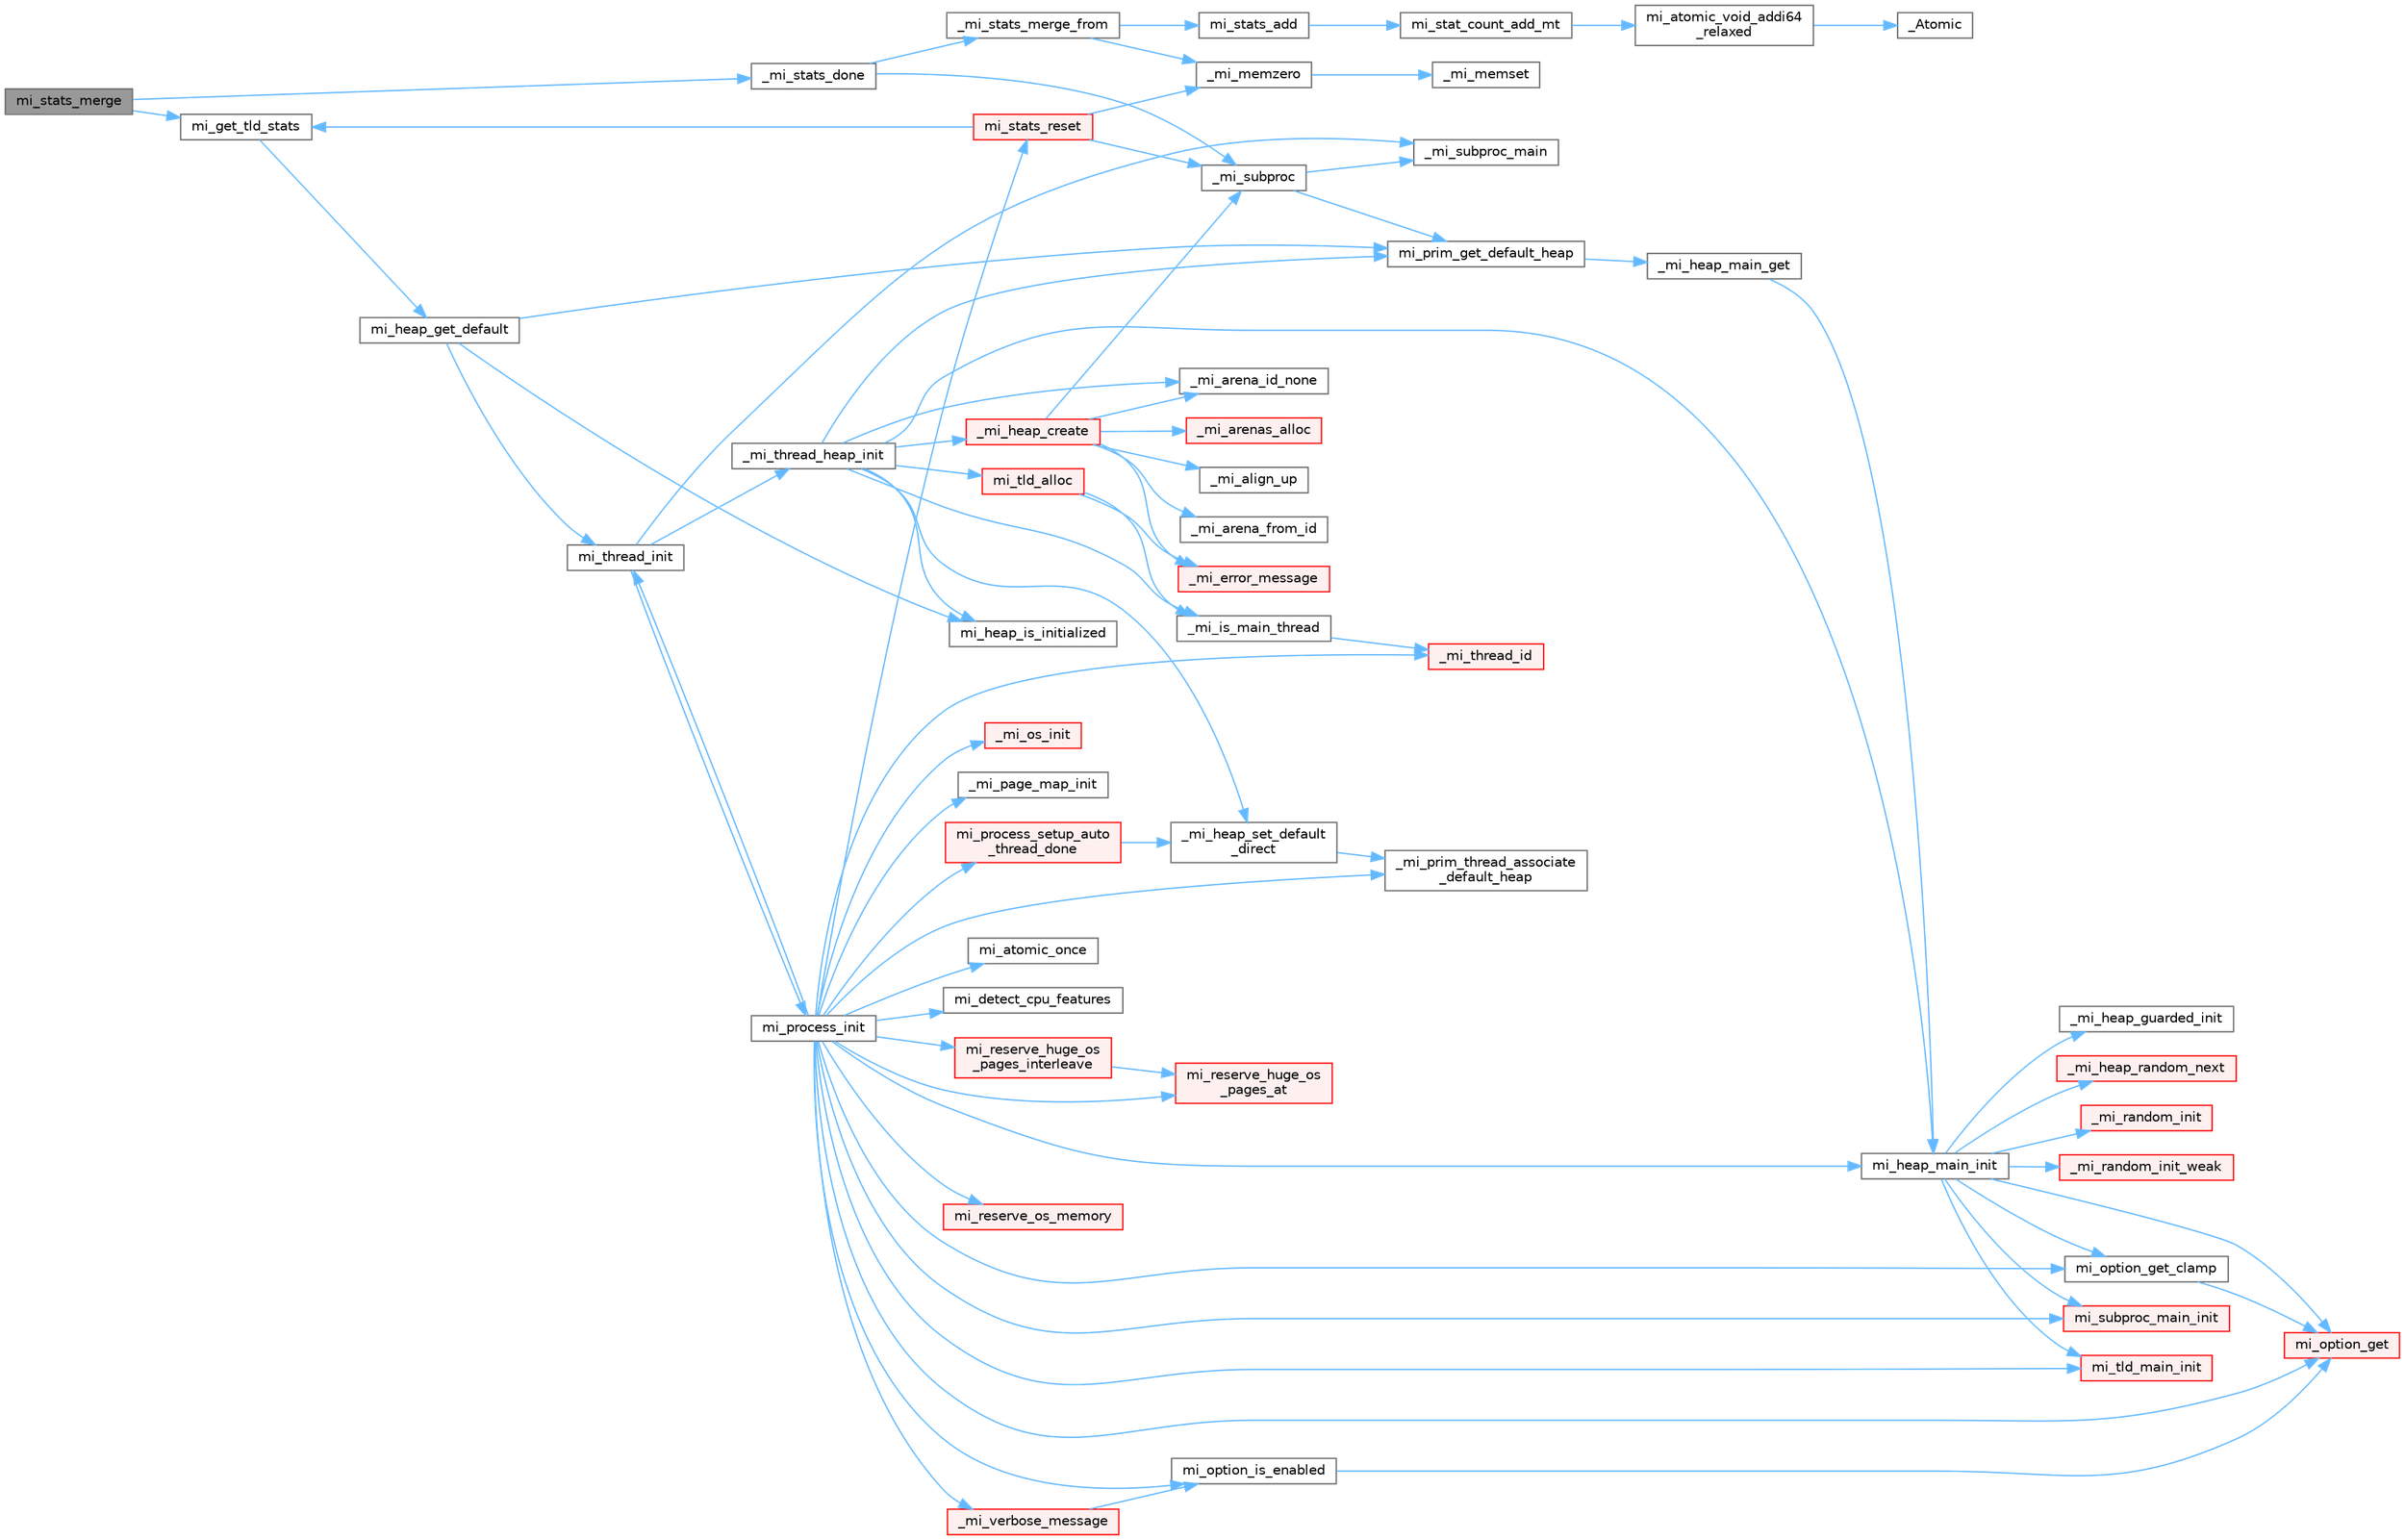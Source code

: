 digraph "mi_stats_merge"
{
 // LATEX_PDF_SIZE
  bgcolor="transparent";
  edge [fontname=Helvetica,fontsize=10,labelfontname=Helvetica,labelfontsize=10];
  node [fontname=Helvetica,fontsize=10,shape=box,height=0.2,width=0.4];
  rankdir="LR";
  Node1 [id="Node000001",label="mi_stats_merge",height=0.2,width=0.4,color="gray40", fillcolor="grey60", style="filled", fontcolor="black",tooltip="Merge thread local statistics with the main statistics and reset."];
  Node1 -> Node2 [id="edge1_Node000001_Node000002",color="steelblue1",style="solid",tooltip=" "];
  Node2 [id="Node000002",label="_mi_stats_done",height=0.2,width=0.4,color="grey40", fillcolor="white", style="filled",URL="$stats_8c.html#a9e3bc7b58618b64edab4ad29371b2163",tooltip=" "];
  Node2 -> Node3 [id="edge2_Node000002_Node000003",color="steelblue1",style="solid",tooltip=" "];
  Node3 [id="Node000003",label="_mi_stats_merge_from",height=0.2,width=0.4,color="grey40", fillcolor="white", style="filled",URL="$stats_8c.html#a92541ad4e6f15267c0c3630e5b693b1a",tooltip=" "];
  Node3 -> Node4 [id="edge3_Node000003_Node000004",color="steelblue1",style="solid",tooltip=" "];
  Node4 [id="Node000004",label="_mi_memzero",height=0.2,width=0.4,color="grey40", fillcolor="white", style="filled",URL="$_e_a_s_t_l_2packages_2mimalloc_2include_2mimalloc_2internal_8h.html#a621a19b2339e1a1d23f8bc1a96eb3b54",tooltip=" "];
  Node4 -> Node5 [id="edge4_Node000004_Node000005",color="steelblue1",style="solid",tooltip=" "];
  Node5 [id="Node000005",label="_mi_memset",height=0.2,width=0.4,color="grey40", fillcolor="white", style="filled",URL="$_e_a_s_t_l_2packages_2mimalloc_2include_2mimalloc_2internal_8h.html#ae042f084f894809035813d45e3c43561",tooltip=" "];
  Node3 -> Node6 [id="edge5_Node000003_Node000006",color="steelblue1",style="solid",tooltip=" "];
  Node6 [id="Node000006",label="mi_stats_add",height=0.2,width=0.4,color="grey40", fillcolor="white", style="filled",URL="$stats_8c.html#a6d479a1f19d6cbb13d9c7b61ab717d2d",tooltip=" "];
  Node6 -> Node7 [id="edge6_Node000006_Node000007",color="steelblue1",style="solid",tooltip=" "];
  Node7 [id="Node000007",label="mi_stat_count_add_mt",height=0.2,width=0.4,color="grey40", fillcolor="white", style="filled",URL="$stats_8c.html#adc6295dc8e743de4ead446ec9d71c2d6",tooltip=" "];
  Node7 -> Node8 [id="edge7_Node000007_Node000008",color="steelblue1",style="solid",tooltip=" "];
  Node8 [id="Node000008",label="mi_atomic_void_addi64\l_relaxed",height=0.2,width=0.4,color="grey40", fillcolor="white", style="filled",URL="$_e_a_s_t_l_2packages_2mimalloc_2include_2mimalloc_2atomic_8h.html#a8c409230e855dc33934321b145b7b5a5",tooltip=" "];
  Node8 -> Node9 [id="edge8_Node000008_Node000009",color="steelblue1",style="solid",tooltip=" "];
  Node9 [id="Node000009",label="_Atomic",height=0.2,width=0.4,color="grey40", fillcolor="white", style="filled",URL="$_e_a_s_t_l_2packages_2mimalloc_2include_2mimalloc_2atomic_8h.html#ad0b719b7389c8c7c8bb0df7aca86b628",tooltip=" "];
  Node2 -> Node10 [id="edge9_Node000002_Node000010",color="steelblue1",style="solid",tooltip=" "];
  Node10 [id="Node000010",label="_mi_subproc",height=0.2,width=0.4,color="grey40", fillcolor="white", style="filled",URL="$_e_a_s_t_l_2packages_2mimalloc_2src_2init_8c.html#ad7ba0b811f08490a3e64e9a7b3a03486",tooltip=" "];
  Node10 -> Node11 [id="edge10_Node000010_Node000011",color="steelblue1",style="solid",tooltip=" "];
  Node11 [id="Node000011",label="_mi_subproc_main",height=0.2,width=0.4,color="grey40", fillcolor="white", style="filled",URL="$_e_a_s_t_l_2packages_2mimalloc_2src_2init_8c.html#ab41c4f33f8195e6f62d943dc4d0a8d8a",tooltip=" "];
  Node10 -> Node12 [id="edge11_Node000010_Node000012",color="steelblue1",style="solid",tooltip=" "];
  Node12 [id="Node000012",label="mi_prim_get_default_heap",height=0.2,width=0.4,color="grey40", fillcolor="white", style="filled",URL="$prim_8h.html#a986e62564728229db3ccecbd6e97fd98",tooltip=" "];
  Node12 -> Node13 [id="edge12_Node000012_Node000013",color="steelblue1",style="solid",tooltip=" "];
  Node13 [id="Node000013",label="_mi_heap_main_get",height=0.2,width=0.4,color="grey40", fillcolor="white", style="filled",URL="$_e_a_s_t_l_2packages_2mimalloc_2src_2init_8c.html#a1feeb4148fb048caf23361152895a55c",tooltip=" "];
  Node13 -> Node14 [id="edge13_Node000013_Node000014",color="steelblue1",style="solid",tooltip=" "];
  Node14 [id="Node000014",label="mi_heap_main_init",height=0.2,width=0.4,color="grey40", fillcolor="white", style="filled",URL="$_e_a_s_t_l_2packages_2mimalloc_2src_2init_8c.html#a5d8b12ae7942ecf3eb4e8ffd313a263a",tooltip=" "];
  Node14 -> Node15 [id="edge14_Node000014_Node000015",color="steelblue1",style="solid",tooltip=" "];
  Node15 [id="Node000015",label="_mi_heap_guarded_init",height=0.2,width=0.4,color="grey40", fillcolor="white", style="filled",URL="$_e_a_s_t_l_2packages_2mimalloc_2src_2init_8c.html#a70e3672a1e08dcb5e7e311d403693394",tooltip=" "];
  Node14 -> Node16 [id="edge15_Node000014_Node000016",color="steelblue1",style="solid",tooltip=" "];
  Node16 [id="Node000016",label="_mi_heap_random_next",height=0.2,width=0.4,color="red", fillcolor="#FFF0F0", style="filled",URL="$heap_8c.html#a68ddb5f2c595ea9d4e8d450342b4713c",tooltip=" "];
  Node14 -> Node22 [id="edge16_Node000014_Node000022",color="steelblue1",style="solid",tooltip=" "];
  Node22 [id="Node000022",label="_mi_random_init",height=0.2,width=0.4,color="red", fillcolor="#FFF0F0", style="filled",URL="$random_8c.html#aca9dc8a900f1b727e326063778b2eee1",tooltip=" "];
  Node14 -> Node68 [id="edge17_Node000014_Node000068",color="steelblue1",style="solid",tooltip=" "];
  Node68 [id="Node000068",label="_mi_random_init_weak",height=0.2,width=0.4,color="red", fillcolor="#FFF0F0", style="filled",URL="$random_8c.html#a6bfdbdbf180aa56ff5697e0f2e3ca49a",tooltip=" "];
  Node14 -> Node31 [id="edge18_Node000014_Node000031",color="steelblue1",style="solid",tooltip=" "];
  Node31 [id="Node000031",label="mi_option_get",height=0.2,width=0.4,color="red", fillcolor="#FFF0F0", style="filled",URL="$group__options.html#ga7e8af195cc81d3fa64ccf2662caa565a",tooltip=" "];
  Node14 -> Node69 [id="edge19_Node000014_Node000069",color="steelblue1",style="solid",tooltip=" "];
  Node69 [id="Node000069",label="mi_option_get_clamp",height=0.2,width=0.4,color="grey40", fillcolor="white", style="filled",URL="$group__options.html#ga96ad9c406338bd314cfe878cfc9bf723",tooltip=" "];
  Node69 -> Node31 [id="edge20_Node000069_Node000031",color="steelblue1",style="solid",tooltip=" "];
  Node14 -> Node70 [id="edge21_Node000014_Node000070",color="steelblue1",style="solid",tooltip=" "];
  Node70 [id="Node000070",label="mi_subproc_main_init",height=0.2,width=0.4,color="red", fillcolor="#FFF0F0", style="filled",URL="$_e_a_s_t_l_2packages_2mimalloc_2src_2init_8c.html#a51b6f4fa5d8cbde3881bf41e2a9d7a73",tooltip=" "];
  Node14 -> Node73 [id="edge22_Node000014_Node000073",color="steelblue1",style="solid",tooltip=" "];
  Node73 [id="Node000073",label="mi_tld_main_init",height=0.2,width=0.4,color="red", fillcolor="#FFF0F0", style="filled",URL="$_e_a_s_t_l_2packages_2mimalloc_2src_2init_8c.html#a5b314759773d0dc745240cdf90e7f1b0",tooltip=" "];
  Node1 -> Node74 [id="edge23_Node000001_Node000074",color="steelblue1",style="solid",tooltip=" "];
  Node74 [id="Node000074",label="mi_get_tld_stats",height=0.2,width=0.4,color="grey40", fillcolor="white", style="filled",URL="$stats_8c.html#a0a1d15603c93612dc2c610ca37c433db",tooltip=" "];
  Node74 -> Node75 [id="edge24_Node000074_Node000075",color="steelblue1",style="solid",tooltip=" "];
  Node75 [id="Node000075",label="mi_heap_get_default",height=0.2,width=0.4,color="grey40", fillcolor="white", style="filled",URL="$group__heap.html#ga14c667a6e2c5d28762d8cb7d4e057909",tooltip=" "];
  Node75 -> Node76 [id="edge25_Node000075_Node000076",color="steelblue1",style="solid",tooltip=" "];
  Node76 [id="Node000076",label="mi_heap_is_initialized",height=0.2,width=0.4,color="grey40", fillcolor="white", style="filled",URL="$_e_a_s_t_l_2packages_2mimalloc_2include_2mimalloc_2internal_8h.html#a320c7d8a15c57974d3b105558a2a55e6",tooltip=" "];
  Node75 -> Node12 [id="edge26_Node000075_Node000012",color="steelblue1",style="solid",tooltip=" "];
  Node75 -> Node77 [id="edge27_Node000075_Node000077",color="steelblue1",style="solid",tooltip=" "];
  Node77 [id="Node000077",label="mi_thread_init",height=0.2,width=0.4,color="grey40", fillcolor="white", style="filled",URL="$group__extended.html#gaf8e73efc2cbca9ebfdfb166983a04c17",tooltip=" "];
  Node77 -> Node11 [id="edge28_Node000077_Node000011",color="steelblue1",style="solid",tooltip=" "];
  Node77 -> Node78 [id="edge29_Node000077_Node000078",color="steelblue1",style="solid",tooltip=" "];
  Node78 [id="Node000078",label="_mi_thread_heap_init",height=0.2,width=0.4,color="grey40", fillcolor="white", style="filled",URL="$_e_a_s_t_l_2packages_2mimalloc_2src_2init_8c.html#a0283a919d877156b297aadd6725d0a04",tooltip=" "];
  Node78 -> Node79 [id="edge30_Node000078_Node000079",color="steelblue1",style="solid",tooltip=" "];
  Node79 [id="Node000079",label="_mi_arena_id_none",height=0.2,width=0.4,color="grey40", fillcolor="white", style="filled",URL="$arena_8c.html#a3f182e53b3afc059fe50cb4ad6756dc1",tooltip=" "];
  Node78 -> Node80 [id="edge31_Node000078_Node000080",color="steelblue1",style="solid",tooltip=" "];
  Node80 [id="Node000080",label="_mi_heap_create",height=0.2,width=0.4,color="red", fillcolor="#FFF0F0", style="filled",URL="$heap_8c.html#ab157bb90e19404331b916893a0ad27a2",tooltip=" "];
  Node80 -> Node81 [id="edge32_Node000080_Node000081",color="steelblue1",style="solid",tooltip=" "];
  Node81 [id="Node000081",label="_mi_align_up",height=0.2,width=0.4,color="grey40", fillcolor="white", style="filled",URL="$_e_a_s_t_l_2packages_2mimalloc_2include_2mimalloc_2internal_8h.html#a7f35944d44d8a16365072023dd19e0da",tooltip=" "];
  Node80 -> Node82 [id="edge33_Node000080_Node000082",color="steelblue1",style="solid",tooltip=" "];
  Node82 [id="Node000082",label="_mi_arena_from_id",height=0.2,width=0.4,color="grey40", fillcolor="white", style="filled",URL="$arena_8c.html#a3b9deaaeb6e6725448b686d3025260ef",tooltip=" "];
  Node80 -> Node79 [id="edge34_Node000080_Node000079",color="steelblue1",style="solid",tooltip=" "];
  Node80 -> Node83 [id="edge35_Node000080_Node000083",color="steelblue1",style="solid",tooltip=" "];
  Node83 [id="Node000083",label="_mi_arenas_alloc",height=0.2,width=0.4,color="red", fillcolor="#FFF0F0", style="filled",URL="$arena_8c.html#aef9cc60b19204b141072ef923ee3d76f",tooltip=" "];
  Node80 -> Node149 [id="edge36_Node000080_Node000149",color="steelblue1",style="solid",tooltip=" "];
  Node149 [id="Node000149",label="_mi_error_message",height=0.2,width=0.4,color="red", fillcolor="#FFF0F0", style="filled",URL="$options_8c.html#a2bebc073bcaac71658e57bb260c2e426",tooltip=" "];
  Node80 -> Node10 [id="edge37_Node000080_Node000010",color="steelblue1",style="solid",tooltip=" "];
  Node78 -> Node258 [id="edge38_Node000078_Node000258",color="steelblue1",style="solid",tooltip=" "];
  Node258 [id="Node000258",label="_mi_heap_set_default\l_direct",height=0.2,width=0.4,color="grey40", fillcolor="white", style="filled",URL="$_e_a_s_t_l_2packages_2mimalloc_2src_2init_8c.html#a96662339b7c5ce88bc64ce34ac3afd62",tooltip=" "];
  Node258 -> Node259 [id="edge39_Node000258_Node000259",color="steelblue1",style="solid",tooltip=" "];
  Node259 [id="Node000259",label="_mi_prim_thread_associate\l_default_heap",height=0.2,width=0.4,color="grey40", fillcolor="white", style="filled",URL="$windows_2prim_8c.html#a14b6be498e17cdf74c6b5cb38c2ec306",tooltip=" "];
  Node78 -> Node48 [id="edge40_Node000078_Node000048",color="steelblue1",style="solid",tooltip=" "];
  Node48 [id="Node000048",label="_mi_is_main_thread",height=0.2,width=0.4,color="grey40", fillcolor="white", style="filled",URL="$_e_a_s_t_l_2packages_2mimalloc_2src_2init_8c.html#a008e0a28e7c86b15a04094d595e2c327",tooltip=" "];
  Node48 -> Node49 [id="edge41_Node000048_Node000049",color="steelblue1",style="solid",tooltip=" "];
  Node49 [id="Node000049",label="_mi_thread_id",height=0.2,width=0.4,color="red", fillcolor="#FFF0F0", style="filled",URL="$_e_a_s_t_l_2packages_2mimalloc_2src_2init_8c.html#a43068a36d7dea6ccf1e3558a27e22993",tooltip=" "];
  Node78 -> Node76 [id="edge42_Node000078_Node000076",color="steelblue1",style="solid",tooltip=" "];
  Node78 -> Node14 [id="edge43_Node000078_Node000014",color="steelblue1",style="solid",tooltip=" "];
  Node78 -> Node12 [id="edge44_Node000078_Node000012",color="steelblue1",style="solid",tooltip=" "];
  Node78 -> Node260 [id="edge45_Node000078_Node000260",color="steelblue1",style="solid",tooltip=" "];
  Node260 [id="Node000260",label="mi_tld_alloc",height=0.2,width=0.4,color="red", fillcolor="#FFF0F0", style="filled",URL="$_e_a_s_t_l_2packages_2mimalloc_2src_2init_8c.html#a69e326a3e850840d14a624a21cf66520",tooltip=" "];
  Node260 -> Node149 [id="edge46_Node000260_Node000149",color="steelblue1",style="solid",tooltip=" "];
  Node260 -> Node48 [id="edge47_Node000260_Node000048",color="steelblue1",style="solid",tooltip=" "];
  Node77 -> Node266 [id="edge48_Node000077_Node000266",color="steelblue1",style="solid",tooltip=" "];
  Node266 [id="Node000266",label="mi_process_init",height=0.2,width=0.4,color="grey40", fillcolor="white", style="filled",URL="$_e_a_s_t_l_2packages_2mimalloc_2src_2init_8c.html#a33e54ec86fc7da4bebb673429c399402",tooltip=" "];
  Node266 -> Node267 [id="edge49_Node000266_Node000267",color="steelblue1",style="solid",tooltip=" "];
  Node267 [id="Node000267",label="_mi_os_init",height=0.2,width=0.4,color="red", fillcolor="#FFF0F0", style="filled",URL="$os_8c.html#a01926e5fc23db557b912d0f3a9b09944",tooltip=" "];
  Node266 -> Node275 [id="edge50_Node000266_Node000275",color="steelblue1",style="solid",tooltip=" "];
  Node275 [id="Node000275",label="_mi_page_map_init",height=0.2,width=0.4,color="grey40", fillcolor="white", style="filled",URL="$_e_a_s_t_l_2packages_2mimalloc_2include_2mimalloc_2internal_8h.html#ab1d5d43c1d7d0d4adfd96fdb7270ca4b",tooltip=" "];
  Node266 -> Node259 [id="edge51_Node000266_Node000259",color="steelblue1",style="solid",tooltip=" "];
  Node266 -> Node49 [id="edge52_Node000266_Node000049",color="steelblue1",style="solid",tooltip=" "];
  Node266 -> Node125 [id="edge53_Node000266_Node000125",color="steelblue1",style="solid",tooltip=" "];
  Node125 [id="Node000125",label="_mi_verbose_message",height=0.2,width=0.4,color="red", fillcolor="#FFF0F0", style="filled",URL="$options_8c.html#ab9890036c5acb25eacd13bec3a6b0c68",tooltip=" "];
  Node125 -> Node30 [id="edge54_Node000125_Node000030",color="steelblue1",style="solid",tooltip=" "];
  Node30 [id="Node000030",label="mi_option_is_enabled",height=0.2,width=0.4,color="grey40", fillcolor="white", style="filled",URL="$group__options.html#ga459ad98f18b3fc9275474807fe0ca188",tooltip=" "];
  Node30 -> Node31 [id="edge55_Node000030_Node000031",color="steelblue1",style="solid",tooltip=" "];
  Node266 -> Node276 [id="edge56_Node000266_Node000276",color="steelblue1",style="solid",tooltip=" "];
  Node276 [id="Node000276",label="mi_atomic_once",height=0.2,width=0.4,color="grey40", fillcolor="white", style="filled",URL="$_e_a_s_t_l_2packages_2mimalloc_2include_2mimalloc_2atomic_8h.html#a3ea4d545fcae50eadc76a7ca03b53475",tooltip=" "];
  Node266 -> Node277 [id="edge57_Node000266_Node000277",color="steelblue1",style="solid",tooltip=" "];
  Node277 [id="Node000277",label="mi_detect_cpu_features",height=0.2,width=0.4,color="grey40", fillcolor="white", style="filled",URL="$_e_a_s_t_l_2packages_2mimalloc_2src_2init_8c.html#ade89d31aa0867668ae0dda8c6e543638",tooltip=" "];
  Node266 -> Node14 [id="edge58_Node000266_Node000014",color="steelblue1",style="solid",tooltip=" "];
  Node266 -> Node31 [id="edge59_Node000266_Node000031",color="steelblue1",style="solid",tooltip=" "];
  Node266 -> Node69 [id="edge60_Node000266_Node000069",color="steelblue1",style="solid",tooltip=" "];
  Node266 -> Node30 [id="edge61_Node000266_Node000030",color="steelblue1",style="solid",tooltip=" "];
  Node266 -> Node278 [id="edge62_Node000266_Node000278",color="steelblue1",style="solid",tooltip=" "];
  Node278 [id="Node000278",label="mi_process_setup_auto\l_thread_done",height=0.2,width=0.4,color="red", fillcolor="#FFF0F0", style="filled",URL="$_e_a_s_t_l_2packages_2mimalloc_2src_2init_8c.html#af68972991f40a9c01ebc1c220ba78170",tooltip=" "];
  Node278 -> Node258 [id="edge63_Node000278_Node000258",color="steelblue1",style="solid",tooltip=" "];
  Node266 -> Node280 [id="edge64_Node000266_Node000280",color="steelblue1",style="solid",tooltip=" "];
  Node280 [id="Node000280",label="mi_reserve_huge_os\l_pages_at",height=0.2,width=0.4,color="red", fillcolor="#FFF0F0", style="filled",URL="$group__extended.html#ga7795a13d20087447281858d2c771cca1",tooltip=" "];
  Node266 -> Node290 [id="edge65_Node000266_Node000290",color="steelblue1",style="solid",tooltip=" "];
  Node290 [id="Node000290",label="mi_reserve_huge_os\l_pages_interleave",height=0.2,width=0.4,color="red", fillcolor="#FFF0F0", style="filled",URL="$group__extended.html#ga3132f521fb756fc0e8ec0b74fb58df50",tooltip=" "];
  Node290 -> Node280 [id="edge66_Node000290_Node000280",color="steelblue1",style="solid",tooltip=" "];
  Node266 -> Node291 [id="edge67_Node000266_Node000291",color="steelblue1",style="solid",tooltip=" "];
  Node291 [id="Node000291",label="mi_reserve_os_memory",height=0.2,width=0.4,color="red", fillcolor="#FFF0F0", style="filled",URL="$group__extended.html#ga00ec3324b6b2591c7fe3677baa30a767",tooltip=" "];
  Node266 -> Node292 [id="edge68_Node000266_Node000292",color="steelblue1",style="solid",tooltip=" "];
  Node292 [id="Node000292",label="mi_stats_reset",height=0.2,width=0.4,color="red", fillcolor="#FFF0F0", style="filled",URL="$group__extended.html#ga3bb8468b8cfcc6e2a61d98aee85c5f99",tooltip="Reset statistics."];
  Node292 -> Node4 [id="edge69_Node000292_Node000004",color="steelblue1",style="solid",tooltip=" "];
  Node292 -> Node10 [id="edge70_Node000292_Node000010",color="steelblue1",style="solid",tooltip=" "];
  Node292 -> Node74 [id="edge71_Node000292_Node000074",color="steelblue1",style="solid",tooltip=" "];
  Node266 -> Node70 [id="edge72_Node000266_Node000070",color="steelblue1",style="solid",tooltip=" "];
  Node266 -> Node77 [id="edge73_Node000266_Node000077",color="steelblue1",style="solid",tooltip=" "];
  Node266 -> Node73 [id="edge74_Node000266_Node000073",color="steelblue1",style="solid",tooltip=" "];
}
